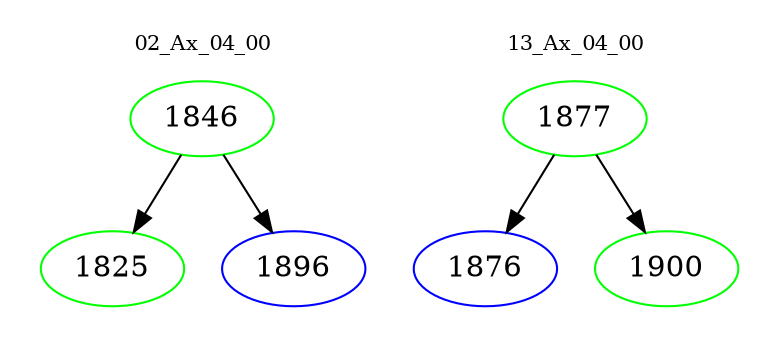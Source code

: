 digraph{
subgraph cluster_0 {
color = white
label = "02_Ax_04_00";
fontsize=10;
T0_1846 [label="1846", color="green"]
T0_1846 -> T0_1825 [color="black"]
T0_1825 [label="1825", color="green"]
T0_1846 -> T0_1896 [color="black"]
T0_1896 [label="1896", color="blue"]
}
subgraph cluster_1 {
color = white
label = "13_Ax_04_00";
fontsize=10;
T1_1877 [label="1877", color="green"]
T1_1877 -> T1_1876 [color="black"]
T1_1876 [label="1876", color="blue"]
T1_1877 -> T1_1900 [color="black"]
T1_1900 [label="1900", color="green"]
}
}
